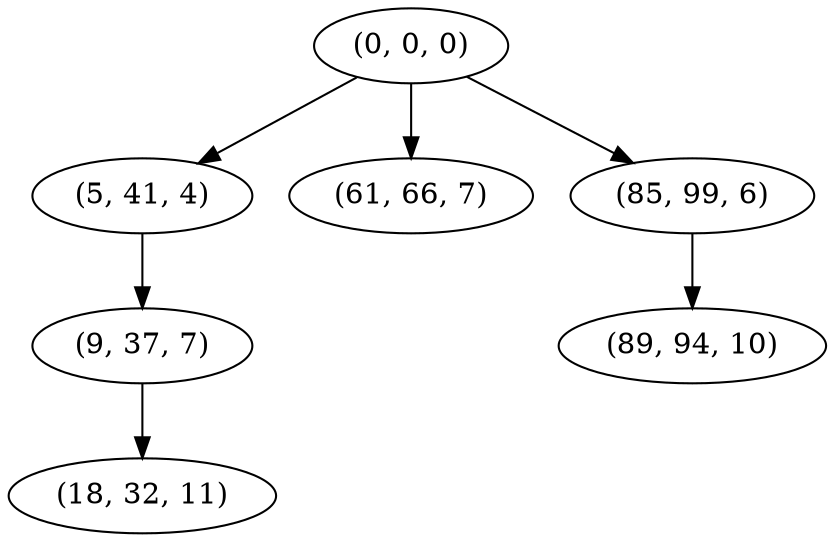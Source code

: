 digraph tree {
    "(0, 0, 0)";
    "(5, 41, 4)";
    "(9, 37, 7)";
    "(18, 32, 11)";
    "(61, 66, 7)";
    "(85, 99, 6)";
    "(89, 94, 10)";
    "(0, 0, 0)" -> "(5, 41, 4)";
    "(0, 0, 0)" -> "(61, 66, 7)";
    "(0, 0, 0)" -> "(85, 99, 6)";
    "(5, 41, 4)" -> "(9, 37, 7)";
    "(9, 37, 7)" -> "(18, 32, 11)";
    "(85, 99, 6)" -> "(89, 94, 10)";
}
